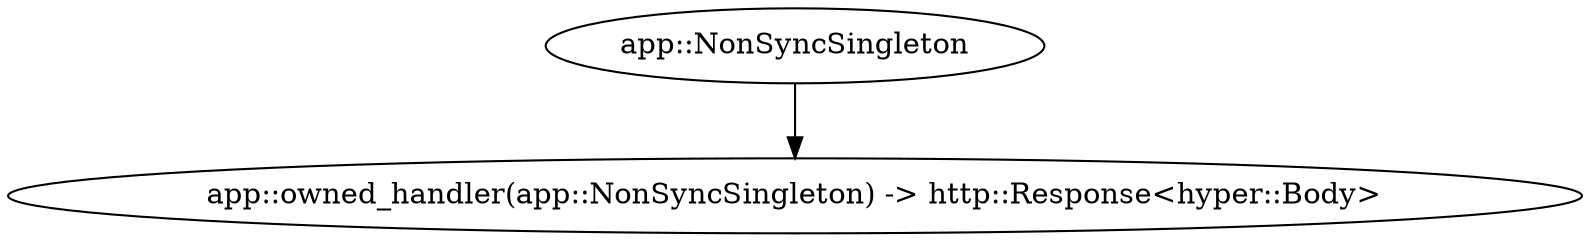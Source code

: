 digraph "/owned" {
    0 [ label = "app::owned_handler(app::NonSyncSingleton) -> http::Response<hyper::Body>"]
    1 [ label = "app::NonSyncSingleton"]
    1 -> 0 [ ]
}
digraph "/ref" {
    0 [ label = "app::ref_handler(&app::NonSyncSingleton) -> http::Response<hyper::Body>"]
    1 [ label = "&app::NonSyncSingleton"]
    1 -> 0 [ ]
}
digraph app_state {
    0 [ label = "crate::ApplicationState(app::NonSyncSingleton) -> crate::ApplicationState"]
    1 [ label = "app::NonSyncSingleton"]
    1 -> 0 [ ]
}